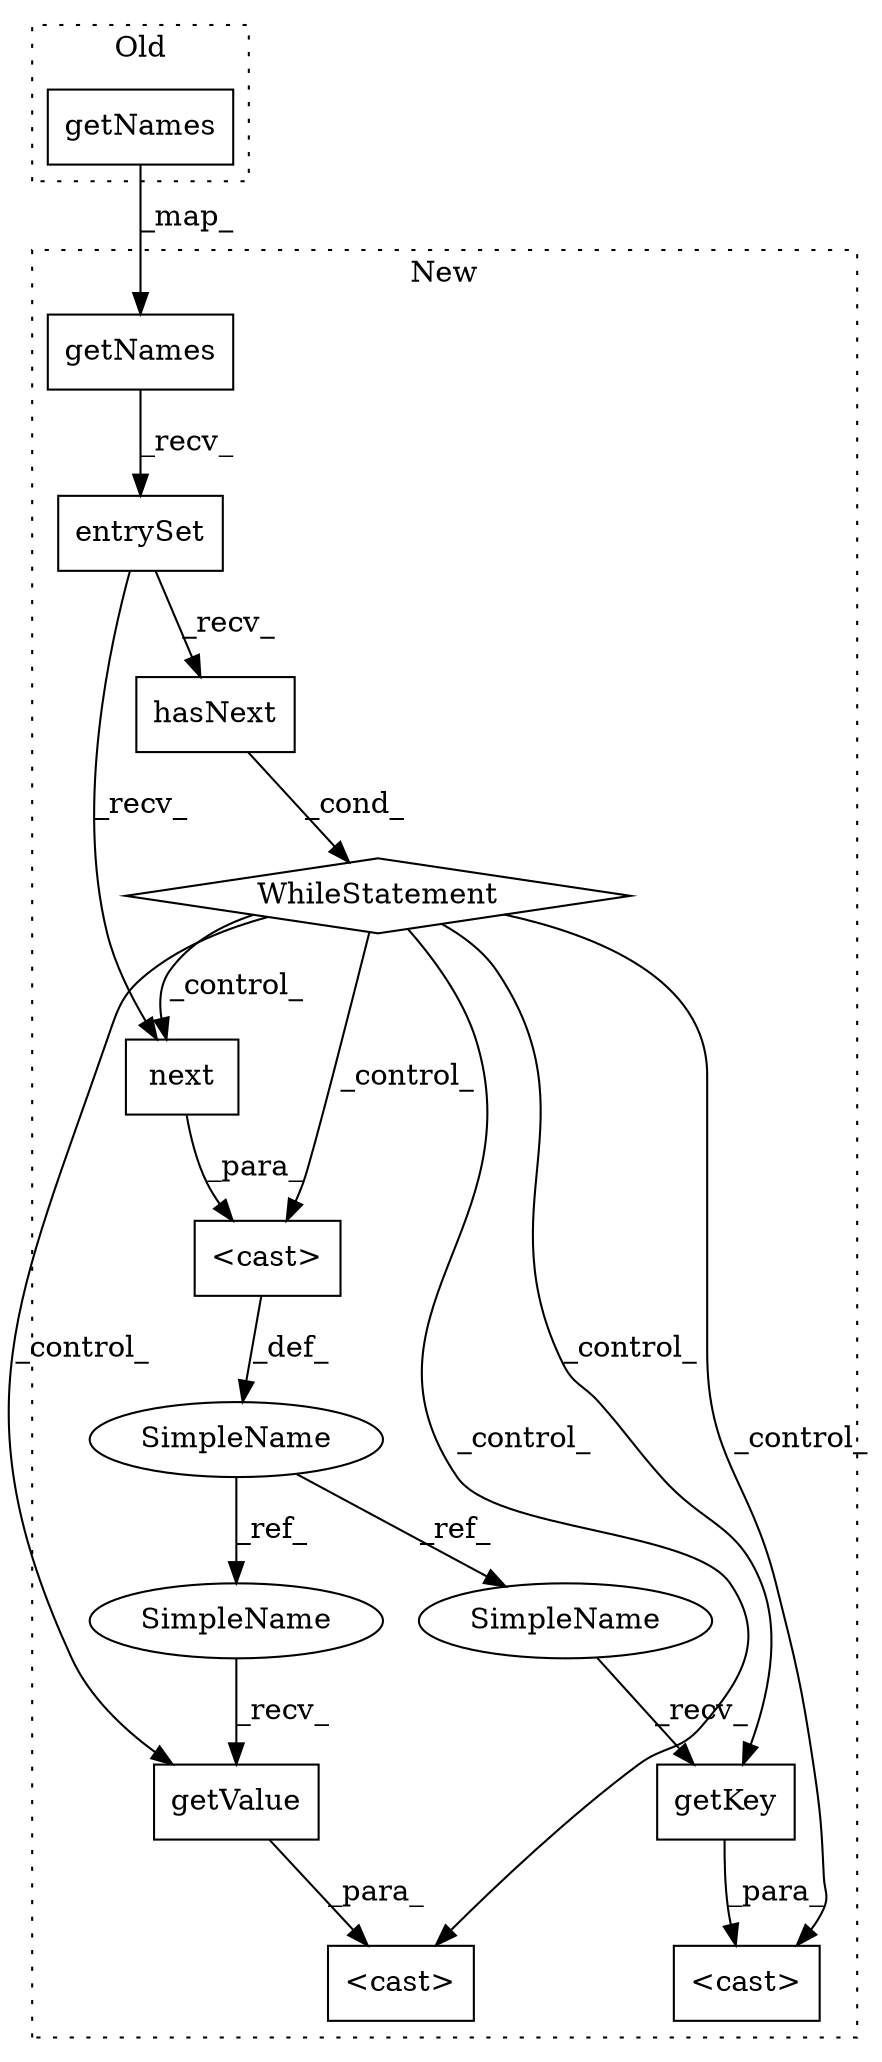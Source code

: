 digraph G {
subgraph cluster0 {
1 [label="getNames" a="32" s="3993" l="10" shape="box"];
label = "Old";
style="dotted";
}
subgraph cluster1 {
2 [label="getNames" a="32" s="3920" l="10" shape="box"];
3 [label="WhileStatement" a="61" s="3966,3985" l="7,2" shape="diamond"];
4 [label="<cast>" a="11" s="4125" l="9" shape="box"];
5 [label="SimpleName" a="42" s="4015" l="4" shape="ellipse"];
6 [label="getValue" a="32" s="4139" l="10" shape="box"];
7 [label="<cast>" a="11" s="4073" l="7" shape="box"];
8 [label="getKey" a="32" s="4085" l="8" shape="box"];
9 [label="<cast>" a="11" s="4022" l="12" shape="box"];
10 [label="next" a="32" s="4037" l="6" shape="box"];
11 [label="entrySet" a="32" s="3931" l="10" shape="box"];
12 [label="hasNext" a="32" s="3976" l="9" shape="box"];
13 [label="SimpleName" a="42" s="4134" l="4" shape="ellipse"];
14 [label="SimpleName" a="42" s="4080" l="4" shape="ellipse"];
label = "New";
style="dotted";
}
1 -> 2 [label="_map_"];
2 -> 11 [label="_recv_"];
3 -> 6 [label="_control_"];
3 -> 7 [label="_control_"];
3 -> 4 [label="_control_"];
3 -> 8 [label="_control_"];
3 -> 9 [label="_control_"];
3 -> 10 [label="_control_"];
5 -> 14 [label="_ref_"];
5 -> 13 [label="_ref_"];
6 -> 4 [label="_para_"];
8 -> 7 [label="_para_"];
9 -> 5 [label="_def_"];
10 -> 9 [label="_para_"];
11 -> 12 [label="_recv_"];
11 -> 10 [label="_recv_"];
12 -> 3 [label="_cond_"];
13 -> 6 [label="_recv_"];
14 -> 8 [label="_recv_"];
}